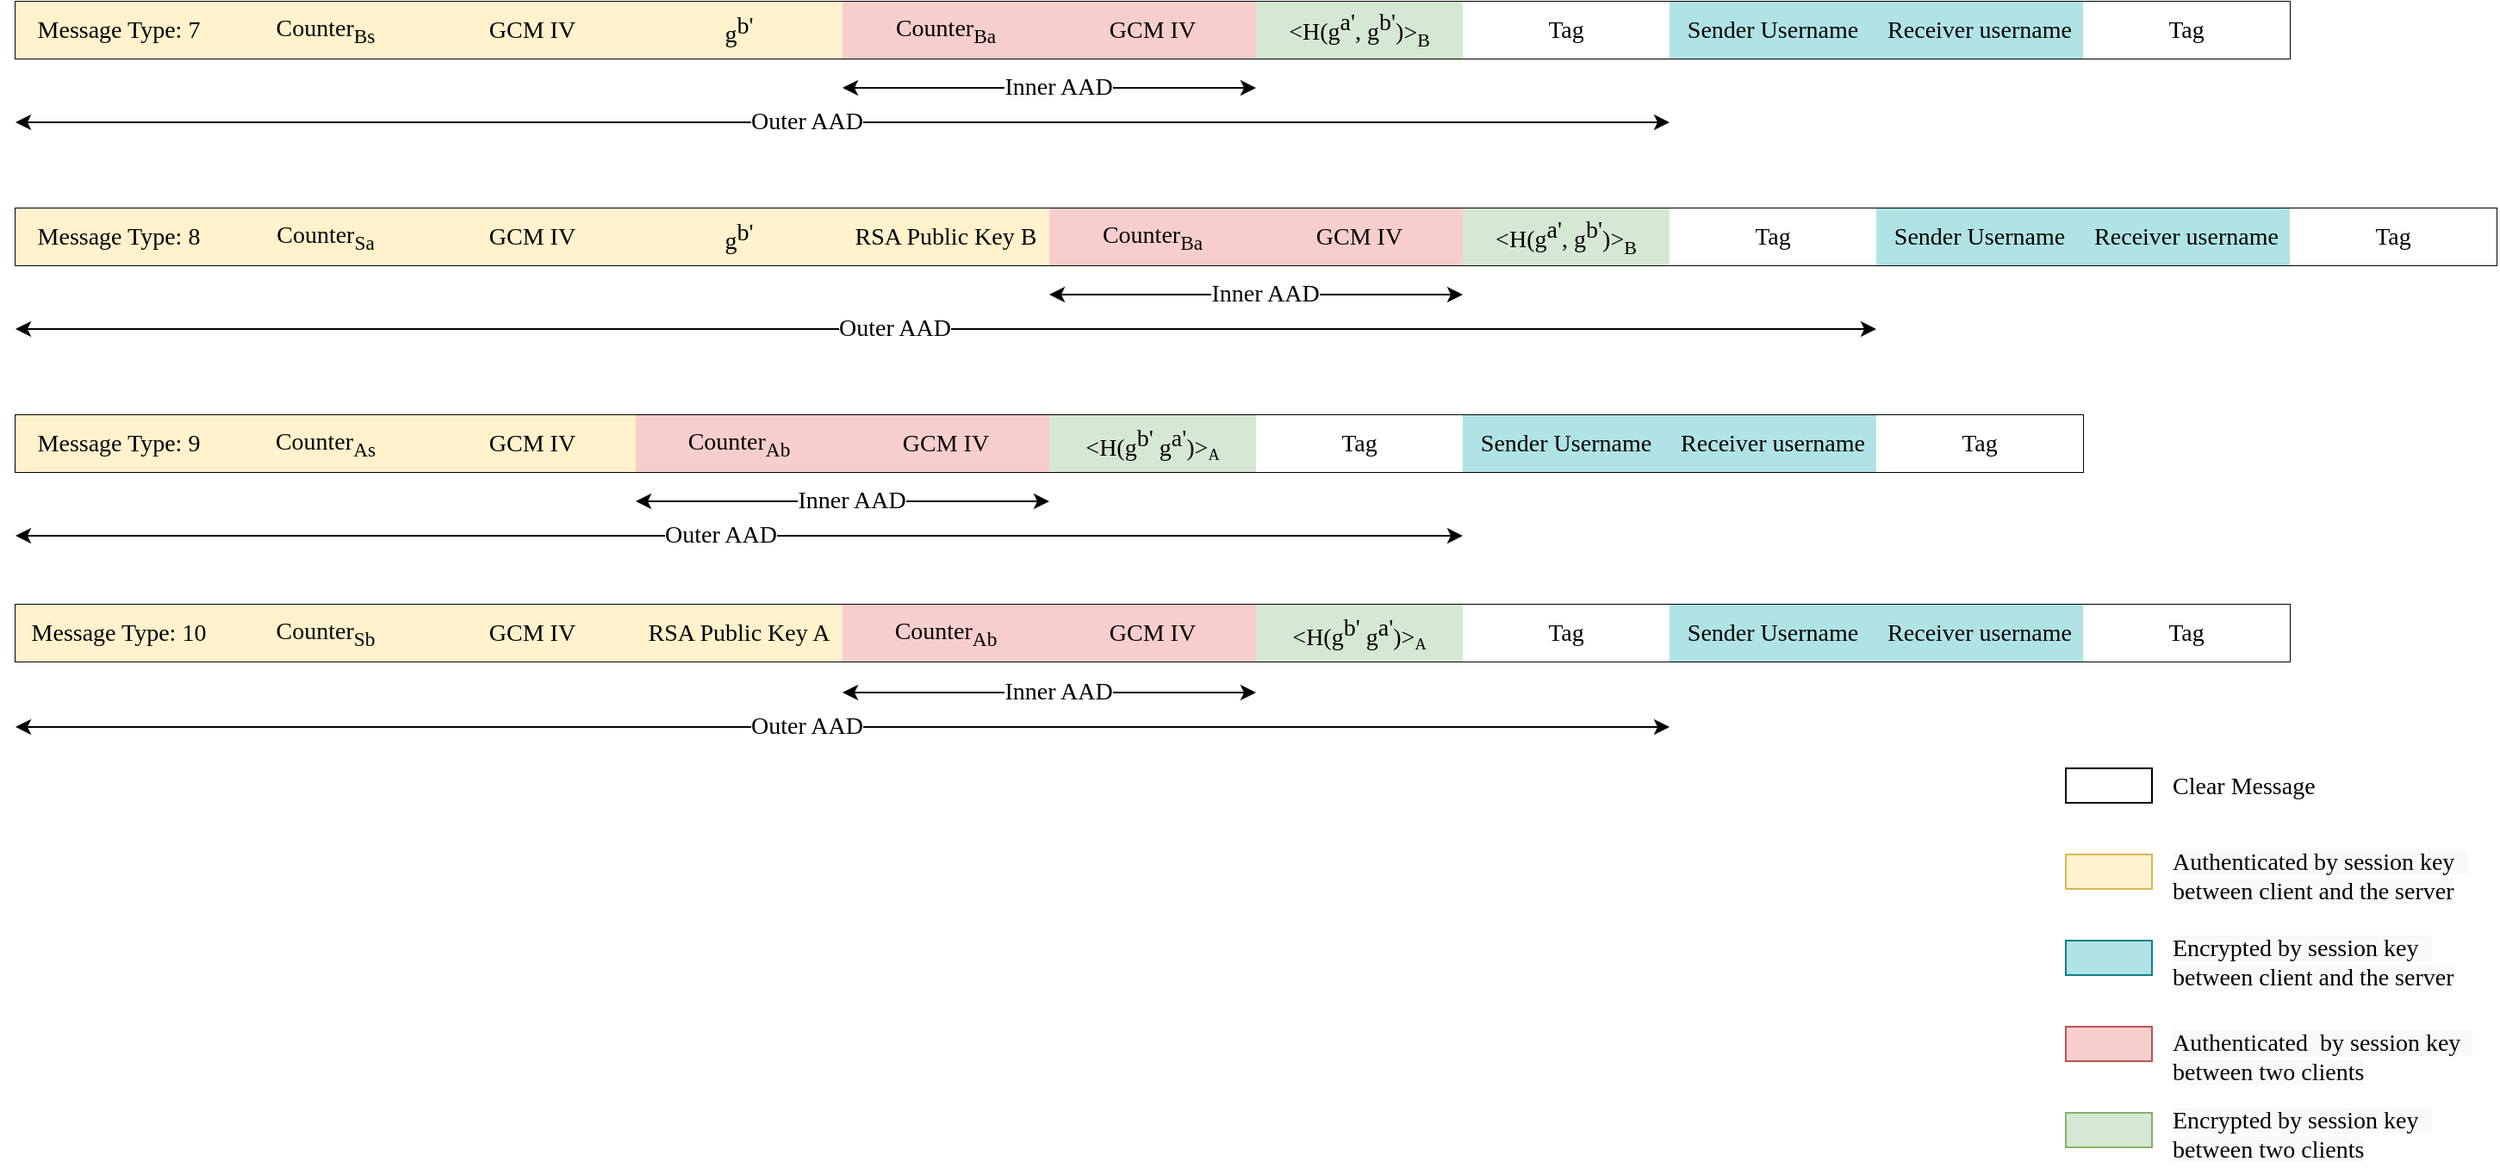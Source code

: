 <mxfile version="14.9.0" type="github">
  <diagram id="RSU8EzeiBVL8Lz67zNbf" name="Page-1">
    <mxGraphModel dx="2881" dy="1009" grid="1" gridSize="10" guides="1" tooltips="1" connect="1" arrows="1" fold="1" page="1" pageScale="1" pageWidth="850" pageHeight="1100" math="0" shadow="0">
      <root>
        <mxCell id="0" />
        <mxCell id="1" parent="0" />
        <mxCell id="AgpCbO9FbuPy1deqUi69-28" value="" style="shape=table;html=1;whiteSpace=wrap;startSize=0;container=1;collapsible=0;childLayout=tableLayout;fontFamily=Times New Roman;fontSize=14;" vertex="1" parent="1">
          <mxGeometry y="1070" width="1440" height="33" as="geometry" />
        </mxCell>
        <mxCell id="AgpCbO9FbuPy1deqUi69-29" value="" style="shape=partialRectangle;html=1;whiteSpace=wrap;collapsible=0;dropTarget=0;pointerEvents=0;fillColor=none;top=0;left=0;bottom=0;right=0;points=[[0,0.5],[1,0.5]];portConstraint=eastwest;fontFamily=Times New Roman;fontSize=14;" vertex="1" parent="AgpCbO9FbuPy1deqUi69-28">
          <mxGeometry width="1440" height="33" as="geometry" />
        </mxCell>
        <mxCell id="AgpCbO9FbuPy1deqUi69-30" value="Message Type: 8" style="shape=partialRectangle;html=1;whiteSpace=wrap;connectable=0;fillColor=#fff2cc;top=0;left=0;bottom=0;right=0;overflow=hidden;strokeColor=#d6b656;fontFamily=Times New Roman;fontSize=14;" vertex="1" parent="AgpCbO9FbuPy1deqUi69-29">
          <mxGeometry width="120" height="33" as="geometry" />
        </mxCell>
        <mxCell id="AgpCbO9FbuPy1deqUi69-31" value="Counter&lt;sub&gt;Sa&lt;/sub&gt;" style="shape=partialRectangle;html=1;whiteSpace=wrap;connectable=0;fillColor=#fff2cc;top=0;left=0;bottom=0;right=0;overflow=hidden;strokeColor=#d6b656;fontFamily=Times New Roman;fontSize=14;" vertex="1" parent="AgpCbO9FbuPy1deqUi69-29">
          <mxGeometry x="120" width="120" height="33" as="geometry" />
        </mxCell>
        <mxCell id="AgpCbO9FbuPy1deqUi69-32" value="GCM IV" style="shape=partialRectangle;html=1;whiteSpace=wrap;connectable=0;fillColor=#fff2cc;top=0;left=0;bottom=0;right=0;overflow=hidden;strokeColor=#d6b656;fontFamily=Times New Roman;fontSize=14;" vertex="1" parent="AgpCbO9FbuPy1deqUi69-29">
          <mxGeometry x="240" width="120" height="33" as="geometry" />
        </mxCell>
        <mxCell id="AgpCbO9FbuPy1deqUi69-33" value="g&lt;span style=&quot;font-size: 14px;&quot;&gt;&lt;sup style=&quot;font-size: 14px;&quot;&gt;b&#39;&lt;/sup&gt;&lt;/span&gt;" style="shape=partialRectangle;html=1;whiteSpace=wrap;connectable=0;top=0;left=0;bottom=0;right=0;overflow=hidden;fillColor=#fff2cc;strokeColor=#d6b656;fontFamily=Times New Roman;fontSize=14;" vertex="1" parent="AgpCbO9FbuPy1deqUi69-29">
          <mxGeometry x="360" width="120" height="33" as="geometry" />
        </mxCell>
        <mxCell id="AgpCbO9FbuPy1deqUi69-34" value="RSA Public Key B" style="shape=partialRectangle;html=1;whiteSpace=wrap;connectable=0;fillColor=#fff2cc;top=0;left=0;bottom=0;right=0;overflow=hidden;strokeColor=#d6b656;fontFamily=Times New Roman;fontSize=14;" vertex="1" parent="AgpCbO9FbuPy1deqUi69-29">
          <mxGeometry x="480" width="120" height="33" as="geometry" />
        </mxCell>
        <mxCell id="AgpCbO9FbuPy1deqUi69-35" value="Counter&lt;sub&gt;Ba&lt;/sub&gt;" style="shape=partialRectangle;html=1;whiteSpace=wrap;connectable=0;top=0;left=0;bottom=0;right=0;overflow=hidden;fontSize=14;fillColor=#f8cecc;strokeColor=#b85450;fontFamily=Times New Roman;" vertex="1" parent="AgpCbO9FbuPy1deqUi69-29">
          <mxGeometry x="600" width="120" height="33" as="geometry" />
        </mxCell>
        <mxCell id="AgpCbO9FbuPy1deqUi69-36" value="&lt;span&gt;GCM IV&lt;/span&gt;" style="shape=partialRectangle;html=1;whiteSpace=wrap;connectable=0;top=0;left=0;bottom=0;right=0;overflow=hidden;fontSize=14;fillColor=#f8cecc;strokeColor=#b85450;fontFamily=Times New Roman;" vertex="1" parent="AgpCbO9FbuPy1deqUi69-29">
          <mxGeometry x="720" width="120" height="33" as="geometry" />
        </mxCell>
        <mxCell id="AgpCbO9FbuPy1deqUi69-37" value="&amp;lt;&lt;span&gt;H(g&lt;/span&gt;&lt;sup style=&quot;font-size: 14px&quot;&gt;a&#39;&lt;/sup&gt;&lt;span style=&quot;font-size: 14px&quot;&gt;,&amp;nbsp;&lt;/span&gt;&lt;span&gt;g&lt;/span&gt;&lt;sup style=&quot;font-size: 14px&quot;&gt;b&#39;&lt;/sup&gt;&lt;font&gt;&lt;font style=&quot;font-size: 14px&quot;&gt;)&lt;/font&gt;&lt;/font&gt;&amp;gt;&lt;sub style=&quot;font-size: 11px&quot;&gt;B&lt;/sub&gt;" style="shape=partialRectangle;html=1;whiteSpace=wrap;connectable=0;top=0;left=0;bottom=0;right=0;overflow=hidden;fontSize=14;fillColor=#d5e8d4;strokeColor=#82b366;fontFamily=Times New Roman;" vertex="1" parent="AgpCbO9FbuPy1deqUi69-29">
          <mxGeometry x="840" width="120" height="33" as="geometry" />
        </mxCell>
        <mxCell id="AgpCbO9FbuPy1deqUi69-38" value="Tag" style="shape=partialRectangle;html=1;whiteSpace=wrap;connectable=0;top=0;left=0;bottom=0;right=0;overflow=hidden;fontSize=14;fontFamily=Times New Roman;" vertex="1" parent="AgpCbO9FbuPy1deqUi69-29">
          <mxGeometry x="960" width="120" height="33" as="geometry" />
        </mxCell>
        <mxCell id="AgpCbO9FbuPy1deqUi69-39" value="Sender Username" style="shape=partialRectangle;html=1;whiteSpace=wrap;connectable=0;fillColor=#b0e3e6;top=0;left=0;bottom=0;right=0;overflow=hidden;strokeColor=#0e8088;fontFamily=Times New Roman;fontSize=14;" vertex="1" parent="AgpCbO9FbuPy1deqUi69-29">
          <mxGeometry x="1080" width="120" height="33" as="geometry" />
        </mxCell>
        <mxCell id="AgpCbO9FbuPy1deqUi69-40" value="Receiver username" style="shape=partialRectangle;html=1;whiteSpace=wrap;connectable=0;fillColor=#b0e3e6;top=0;left=0;bottom=0;right=0;overflow=hidden;strokeColor=#0e8088;fontFamily=Times New Roman;fontSize=14;" vertex="1" parent="AgpCbO9FbuPy1deqUi69-29">
          <mxGeometry x="1200" width="120" height="33" as="geometry" />
        </mxCell>
        <mxCell id="AgpCbO9FbuPy1deqUi69-41" value="Tag" style="shape=partialRectangle;html=1;whiteSpace=wrap;connectable=0;top=0;left=0;bottom=0;right=0;overflow=hidden;fontSize=14;fontFamily=Times New Roman;" vertex="1" parent="AgpCbO9FbuPy1deqUi69-29">
          <mxGeometry x="1320" width="120" height="33" as="geometry" />
        </mxCell>
        <mxCell id="AgpCbO9FbuPy1deqUi69-42" value="" style="shape=table;html=1;whiteSpace=wrap;startSize=0;container=1;collapsible=0;childLayout=tableLayout;fontFamily=Times New Roman;fontSize=14;" vertex="1" parent="1">
          <mxGeometry y="1190" width="1200" height="33" as="geometry" />
        </mxCell>
        <mxCell id="AgpCbO9FbuPy1deqUi69-43" value="" style="shape=partialRectangle;html=1;whiteSpace=wrap;collapsible=0;dropTarget=0;pointerEvents=0;fillColor=none;top=0;left=0;bottom=0;right=0;points=[[0,0.5],[1,0.5]];portConstraint=eastwest;fontFamily=Times New Roman;fontSize=14;" vertex="1" parent="AgpCbO9FbuPy1deqUi69-42">
          <mxGeometry width="1200" height="33" as="geometry" />
        </mxCell>
        <mxCell id="AgpCbO9FbuPy1deqUi69-44" value="Message Type: 9" style="shape=partialRectangle;html=1;whiteSpace=wrap;connectable=0;fillColor=#fff2cc;top=0;left=0;bottom=0;right=0;overflow=hidden;strokeColor=#d6b656;fontFamily=Times New Roman;fontSize=14;" vertex="1" parent="AgpCbO9FbuPy1deqUi69-43">
          <mxGeometry width="120" height="33" as="geometry" />
        </mxCell>
        <mxCell id="AgpCbO9FbuPy1deqUi69-45" value="Counter&lt;sub&gt;As&lt;/sub&gt;" style="shape=partialRectangle;html=1;whiteSpace=wrap;connectable=0;fillColor=#fff2cc;top=0;left=0;bottom=0;right=0;overflow=hidden;strokeColor=#d6b656;fontFamily=Times New Roman;fontSize=14;" vertex="1" parent="AgpCbO9FbuPy1deqUi69-43">
          <mxGeometry x="120" width="120" height="33" as="geometry" />
        </mxCell>
        <mxCell id="AgpCbO9FbuPy1deqUi69-46" value="GCM IV" style="shape=partialRectangle;html=1;whiteSpace=wrap;connectable=0;fillColor=#fff2cc;top=0;left=0;bottom=0;right=0;overflow=hidden;strokeColor=#d6b656;fontFamily=Times New Roman;fontSize=14;" vertex="1" parent="AgpCbO9FbuPy1deqUi69-43">
          <mxGeometry x="240" width="120" height="33" as="geometry" />
        </mxCell>
        <mxCell id="AgpCbO9FbuPy1deqUi69-47" value="Counter&lt;sub&gt;Ab&lt;/sub&gt;" style="shape=partialRectangle;html=1;whiteSpace=wrap;connectable=0;top=0;left=0;bottom=0;right=0;overflow=hidden;fontSize=14;fillColor=#f8cecc;strokeColor=#b85450;fontFamily=Times New Roman;" vertex="1" parent="AgpCbO9FbuPy1deqUi69-43">
          <mxGeometry x="360" width="120" height="33" as="geometry" />
        </mxCell>
        <mxCell id="AgpCbO9FbuPy1deqUi69-48" value="&lt;span&gt;GCM IV&lt;/span&gt;" style="shape=partialRectangle;html=1;whiteSpace=wrap;connectable=0;top=0;left=0;bottom=0;right=0;overflow=hidden;fontSize=14;fillColor=#f8cecc;strokeColor=#b85450;fontFamily=Times New Roman;" vertex="1" parent="AgpCbO9FbuPy1deqUi69-43">
          <mxGeometry x="480" width="120" height="33" as="geometry" />
        </mxCell>
        <mxCell id="AgpCbO9FbuPy1deqUi69-49" value="&amp;lt;H(&lt;span&gt;g&lt;/span&gt;&lt;sup style=&quot;font-size: 14px&quot;&gt;b&#39;&lt;/sup&gt;&lt;span&gt;&amp;nbsp;g&lt;/span&gt;&lt;sup style=&quot;font-size: 14px&quot;&gt;a&#39;&lt;/sup&gt;&lt;font style=&quot;font-size: 14px&quot;&gt;)&lt;/font&gt;&amp;gt;&lt;font style=&quot;font-size: 11px&quot;&gt;&lt;sub&gt;A&lt;/sub&gt;&lt;/font&gt;" style="shape=partialRectangle;html=1;whiteSpace=wrap;connectable=0;top=0;left=0;bottom=0;right=0;overflow=hidden;fontSize=14;fillColor=#d5e8d4;strokeColor=#82b366;fontFamily=Times New Roman;" vertex="1" parent="AgpCbO9FbuPy1deqUi69-43">
          <mxGeometry x="600" width="120" height="33" as="geometry" />
        </mxCell>
        <mxCell id="AgpCbO9FbuPy1deqUi69-50" value="Tag" style="shape=partialRectangle;html=1;whiteSpace=wrap;connectable=0;top=0;left=0;bottom=0;right=0;overflow=hidden;fontSize=14;fontFamily=Times New Roman;" vertex="1" parent="AgpCbO9FbuPy1deqUi69-43">
          <mxGeometry x="720" width="120" height="33" as="geometry" />
        </mxCell>
        <mxCell id="AgpCbO9FbuPy1deqUi69-51" value="Sender Username" style="shape=partialRectangle;html=1;whiteSpace=wrap;connectable=0;fillColor=#b0e3e6;top=0;left=0;bottom=0;right=0;overflow=hidden;strokeColor=#0e8088;fontFamily=Times New Roman;fontSize=14;" vertex="1" parent="AgpCbO9FbuPy1deqUi69-43">
          <mxGeometry x="840" width="120" height="33" as="geometry" />
        </mxCell>
        <mxCell id="AgpCbO9FbuPy1deqUi69-52" value="Receiver username" style="shape=partialRectangle;html=1;whiteSpace=wrap;connectable=0;fillColor=#b0e3e6;top=0;left=0;bottom=0;right=0;overflow=hidden;strokeColor=#0e8088;fontFamily=Times New Roman;fontSize=14;" vertex="1" parent="AgpCbO9FbuPy1deqUi69-43">
          <mxGeometry x="960" width="120" height="33" as="geometry" />
        </mxCell>
        <mxCell id="AgpCbO9FbuPy1deqUi69-53" value="Tag" style="shape=partialRectangle;html=1;whiteSpace=wrap;connectable=0;top=0;left=0;bottom=0;right=0;overflow=hidden;fontSize=14;fontFamily=Times New Roman;" vertex="1" parent="AgpCbO9FbuPy1deqUi69-43">
          <mxGeometry x="1080" width="120" height="33" as="geometry" />
        </mxCell>
        <mxCell id="AgpCbO9FbuPy1deqUi69-54" value="" style="shape=table;html=1;whiteSpace=wrap;startSize=0;container=1;collapsible=0;childLayout=tableLayout;fontFamily=Times New Roman;fontSize=14;" vertex="1" parent="1">
          <mxGeometry y="950" width="1320" height="33" as="geometry" />
        </mxCell>
        <mxCell id="AgpCbO9FbuPy1deqUi69-55" value="" style="shape=partialRectangle;html=1;whiteSpace=wrap;collapsible=0;dropTarget=0;pointerEvents=0;fillColor=none;top=0;left=0;bottom=0;right=0;points=[[0,0.5],[1,0.5]];portConstraint=eastwest;fontFamily=Times New Roman;fontSize=14;" vertex="1" parent="AgpCbO9FbuPy1deqUi69-54">
          <mxGeometry width="1320" height="33" as="geometry" />
        </mxCell>
        <mxCell id="AgpCbO9FbuPy1deqUi69-56" value="Message Type: 7" style="shape=partialRectangle;html=1;whiteSpace=wrap;connectable=0;fillColor=#fff2cc;top=0;left=0;bottom=0;right=0;overflow=hidden;strokeColor=#d6b656;fontFamily=Times New Roman;fontSize=14;" vertex="1" parent="AgpCbO9FbuPy1deqUi69-55">
          <mxGeometry width="120" height="33" as="geometry" />
        </mxCell>
        <mxCell id="AgpCbO9FbuPy1deqUi69-57" value="Counter&lt;sub&gt;Bs&lt;/sub&gt;" style="shape=partialRectangle;html=1;whiteSpace=wrap;connectable=0;fillColor=#fff2cc;top=0;left=0;bottom=0;right=0;overflow=hidden;strokeColor=#d6b656;fontFamily=Times New Roman;fontSize=14;" vertex="1" parent="AgpCbO9FbuPy1deqUi69-55">
          <mxGeometry x="120" width="120" height="33" as="geometry" />
        </mxCell>
        <mxCell id="AgpCbO9FbuPy1deqUi69-58" value="GCM IV" style="shape=partialRectangle;html=1;whiteSpace=wrap;connectable=0;fillColor=#fff2cc;top=0;left=0;bottom=0;right=0;overflow=hidden;strokeColor=#d6b656;fontFamily=Times New Roman;fontSize=14;" vertex="1" parent="AgpCbO9FbuPy1deqUi69-55">
          <mxGeometry x="240" width="120" height="33" as="geometry" />
        </mxCell>
        <mxCell id="AgpCbO9FbuPy1deqUi69-59" value="g&lt;span style=&quot;font-size: 14px;&quot;&gt;&lt;sup style=&quot;font-size: 14px;&quot;&gt;b&#39;&lt;/sup&gt;&lt;/span&gt;" style="shape=partialRectangle;html=1;whiteSpace=wrap;connectable=0;fillColor=#fff2cc;top=0;left=0;bottom=0;right=0;overflow=hidden;strokeColor=#d6b656;fontFamily=Times New Roman;fontSize=14;" vertex="1" parent="AgpCbO9FbuPy1deqUi69-55">
          <mxGeometry x="360" width="120" height="33" as="geometry" />
        </mxCell>
        <mxCell id="AgpCbO9FbuPy1deqUi69-60" value="Counter&lt;sub&gt;Ba&lt;/sub&gt;" style="shape=partialRectangle;html=1;whiteSpace=wrap;connectable=0;top=0;left=0;bottom=0;right=0;overflow=hidden;fontSize=14;fillColor=#f8cecc;strokeColor=#b85450;fontFamily=Times New Roman;" vertex="1" parent="AgpCbO9FbuPy1deqUi69-55">
          <mxGeometry x="480" width="120" height="33" as="geometry" />
        </mxCell>
        <mxCell id="AgpCbO9FbuPy1deqUi69-61" value="GCM IV" style="shape=partialRectangle;html=1;whiteSpace=wrap;connectable=0;top=0;left=0;bottom=0;right=0;overflow=hidden;fontSize=14;fillColor=#f8cecc;strokeColor=#b85450;fontFamily=Times New Roman;" vertex="1" parent="AgpCbO9FbuPy1deqUi69-55">
          <mxGeometry x="600" width="120" height="33" as="geometry" />
        </mxCell>
        <mxCell id="AgpCbO9FbuPy1deqUi69-62" value="&lt;font&gt;&amp;lt;H(g&lt;sup style=&quot;font-size: 14px&quot;&gt;a&#39;&lt;/sup&gt;,&amp;nbsp;g&lt;sup style=&quot;font-size: 14px&quot;&gt;b&#39;&lt;/sup&gt;&lt;font style=&quot;font-size: 14px&quot;&gt;)&lt;/font&gt;&lt;/font&gt;&amp;gt;&lt;sub&gt;&lt;font style=&quot;font-size: 11px&quot;&gt;B&lt;/font&gt;&lt;/sub&gt;" style="shape=partialRectangle;html=1;whiteSpace=wrap;connectable=0;top=0;left=0;bottom=0;right=0;overflow=hidden;fontSize=14;fillColor=#d5e8d4;strokeColor=#82b366;fontFamily=Times New Roman;" vertex="1" parent="AgpCbO9FbuPy1deqUi69-55">
          <mxGeometry x="720" width="120" height="33" as="geometry" />
        </mxCell>
        <mxCell id="AgpCbO9FbuPy1deqUi69-63" value="Tag" style="shape=partialRectangle;html=1;whiteSpace=wrap;connectable=0;top=0;left=0;bottom=0;right=0;overflow=hidden;fontSize=14;fontFamily=Times New Roman;" vertex="1" parent="AgpCbO9FbuPy1deqUi69-55">
          <mxGeometry x="840" width="120" height="33" as="geometry" />
        </mxCell>
        <mxCell id="AgpCbO9FbuPy1deqUi69-64" value="Sender Username" style="shape=partialRectangle;html=1;whiteSpace=wrap;connectable=0;fillColor=#b0e3e6;top=0;left=0;bottom=0;right=0;overflow=hidden;strokeColor=#0e8088;fontFamily=Times New Roman;fontSize=14;" vertex="1" parent="AgpCbO9FbuPy1deqUi69-55">
          <mxGeometry x="960" width="120" height="33" as="geometry" />
        </mxCell>
        <mxCell id="AgpCbO9FbuPy1deqUi69-65" value="Receiver username" style="shape=partialRectangle;html=1;whiteSpace=wrap;connectable=0;fillColor=#b0e3e6;top=0;left=0;bottom=0;right=0;overflow=hidden;strokeColor=#0e8088;fontFamily=Times New Roman;fontSize=14;" vertex="1" parent="AgpCbO9FbuPy1deqUi69-55">
          <mxGeometry x="1080" width="120" height="33" as="geometry" />
        </mxCell>
        <mxCell id="AgpCbO9FbuPy1deqUi69-66" value="Tag" style="shape=partialRectangle;html=1;whiteSpace=wrap;connectable=0;top=0;left=0;bottom=0;right=0;overflow=hidden;fontFamily=Times New Roman;fontSize=14;" vertex="1" parent="AgpCbO9FbuPy1deqUi69-55">
          <mxGeometry x="1200" width="120" height="33" as="geometry" />
        </mxCell>
        <mxCell id="AgpCbO9FbuPy1deqUi69-69" value="" style="shape=table;html=1;whiteSpace=wrap;startSize=0;container=1;collapsible=0;childLayout=tableLayout;fontFamily=Times New Roman;fontSize=14;" vertex="1" parent="1">
          <mxGeometry y="1300" width="1320" height="33" as="geometry" />
        </mxCell>
        <mxCell id="AgpCbO9FbuPy1deqUi69-70" value="" style="shape=partialRectangle;html=1;whiteSpace=wrap;collapsible=0;dropTarget=0;pointerEvents=0;fillColor=none;top=0;left=0;bottom=0;right=0;points=[[0,0.5],[1,0.5]];portConstraint=eastwest;fontFamily=Times New Roman;fontSize=14;" vertex="1" parent="AgpCbO9FbuPy1deqUi69-69">
          <mxGeometry width="1320" height="33" as="geometry" />
        </mxCell>
        <mxCell id="AgpCbO9FbuPy1deqUi69-71" value="Message Type: 10" style="shape=partialRectangle;html=1;whiteSpace=wrap;connectable=0;fillColor=#fff2cc;top=0;left=0;bottom=0;right=0;overflow=hidden;strokeColor=#d6b656;fontFamily=Times New Roman;fontSize=14;" vertex="1" parent="AgpCbO9FbuPy1deqUi69-70">
          <mxGeometry width="120" height="33" as="geometry" />
        </mxCell>
        <mxCell id="AgpCbO9FbuPy1deqUi69-72" value="Counter&lt;sub&gt;Sb&lt;/sub&gt;" style="shape=partialRectangle;html=1;whiteSpace=wrap;connectable=0;fillColor=#fff2cc;top=0;left=0;bottom=0;right=0;overflow=hidden;strokeColor=#d6b656;fontFamily=Times New Roman;fontSize=14;" vertex="1" parent="AgpCbO9FbuPy1deqUi69-70">
          <mxGeometry x="120" width="120" height="33" as="geometry" />
        </mxCell>
        <mxCell id="AgpCbO9FbuPy1deqUi69-73" value="GCM IV" style="shape=partialRectangle;html=1;whiteSpace=wrap;connectable=0;fillColor=#fff2cc;top=0;left=0;bottom=0;right=0;overflow=hidden;strokeColor=#d6b656;fontFamily=Times New Roman;fontSize=14;" vertex="1" parent="AgpCbO9FbuPy1deqUi69-70">
          <mxGeometry x="240" width="120" height="33" as="geometry" />
        </mxCell>
        <mxCell id="AgpCbO9FbuPy1deqUi69-74" value="RSA Public Key A" style="shape=partialRectangle;html=1;whiteSpace=wrap;connectable=0;fillColor=#fff2cc;top=0;left=0;bottom=0;right=0;overflow=hidden;strokeColor=#d6b656;fontFamily=Times New Roman;fontSize=14;" vertex="1" parent="AgpCbO9FbuPy1deqUi69-70">
          <mxGeometry x="360" width="120" height="33" as="geometry" />
        </mxCell>
        <mxCell id="AgpCbO9FbuPy1deqUi69-75" value="Counter&lt;sub&gt;Ab&lt;/sub&gt;" style="shape=partialRectangle;html=1;whiteSpace=wrap;connectable=0;top=0;left=0;bottom=0;right=0;overflow=hidden;fontSize=14;fillColor=#f8cecc;strokeColor=#b85450;fontFamily=Times New Roman;" vertex="1" parent="AgpCbO9FbuPy1deqUi69-70">
          <mxGeometry x="480" width="120" height="33" as="geometry" />
        </mxCell>
        <mxCell id="AgpCbO9FbuPy1deqUi69-76" value="&lt;span&gt;GCM IV&lt;/span&gt;" style="shape=partialRectangle;html=1;whiteSpace=wrap;connectable=0;top=0;left=0;bottom=0;right=0;overflow=hidden;fontSize=14;fillColor=#f8cecc;strokeColor=#b85450;fontFamily=Times New Roman;" vertex="1" parent="AgpCbO9FbuPy1deqUi69-70">
          <mxGeometry x="600" width="120" height="33" as="geometry" />
        </mxCell>
        <mxCell id="AgpCbO9FbuPy1deqUi69-77" value="&amp;lt;H(&lt;span&gt;g&lt;/span&gt;&lt;sup style=&quot;font-size: 14px&quot;&gt;b&#39;&lt;/sup&gt;&lt;span&gt;&amp;nbsp;g&lt;/span&gt;&lt;sup style=&quot;font-size: 14px&quot;&gt;a&#39;&lt;/sup&gt;&lt;font style=&quot;font-size: 14px&quot;&gt;)&lt;/font&gt;&amp;gt;&lt;font style=&quot;font-size: 11px&quot;&gt;&lt;sub&gt;A&lt;/sub&gt;&lt;/font&gt;" style="shape=partialRectangle;html=1;whiteSpace=wrap;connectable=0;top=0;left=0;bottom=0;right=0;overflow=hidden;fontSize=14;fillColor=#d5e8d4;strokeColor=#82b366;fontFamily=Times New Roman;" vertex="1" parent="AgpCbO9FbuPy1deqUi69-70">
          <mxGeometry x="720" width="120" height="33" as="geometry" />
        </mxCell>
        <mxCell id="AgpCbO9FbuPy1deqUi69-78" value="Tag" style="shape=partialRectangle;html=1;whiteSpace=wrap;connectable=0;top=0;left=0;bottom=0;right=0;overflow=hidden;fontSize=14;fontFamily=Times New Roman;" vertex="1" parent="AgpCbO9FbuPy1deqUi69-70">
          <mxGeometry x="840" width="120" height="33" as="geometry" />
        </mxCell>
        <mxCell id="AgpCbO9FbuPy1deqUi69-79" value="Sender Username" style="shape=partialRectangle;html=1;whiteSpace=wrap;connectable=0;fillColor=#b0e3e6;top=0;left=0;bottom=0;right=0;overflow=hidden;strokeColor=#0e8088;fontFamily=Times New Roman;fontSize=14;" vertex="1" parent="AgpCbO9FbuPy1deqUi69-70">
          <mxGeometry x="960" width="120" height="33" as="geometry" />
        </mxCell>
        <mxCell id="AgpCbO9FbuPy1deqUi69-80" value="Receiver username" style="shape=partialRectangle;html=1;whiteSpace=wrap;connectable=0;fillColor=#b0e3e6;top=0;left=0;bottom=0;right=0;overflow=hidden;strokeColor=#0e8088;fontFamily=Times New Roman;fontSize=14;" vertex="1" parent="AgpCbO9FbuPy1deqUi69-70">
          <mxGeometry x="1080" width="120" height="33" as="geometry" />
        </mxCell>
        <mxCell id="AgpCbO9FbuPy1deqUi69-81" value="Tag" style="shape=partialRectangle;html=1;whiteSpace=wrap;connectable=0;top=0;left=0;bottom=0;right=0;overflow=hidden;fontSize=14;fontFamily=Times New Roman;" vertex="1" parent="AgpCbO9FbuPy1deqUi69-70">
          <mxGeometry x="1200" width="120" height="33" as="geometry" />
        </mxCell>
        <mxCell id="AgpCbO9FbuPy1deqUi69-82" value="" style="endArrow=classic;startArrow=classic;html=1;fontFamily=Times New Roman;fontSize=14;" edge="1" parent="1">
          <mxGeometry width="50" height="50" relative="1" as="geometry">
            <mxPoint x="-4.547e-13" y="1020" as="sourcePoint" />
            <mxPoint x="960" y="1020" as="targetPoint" />
          </mxGeometry>
        </mxCell>
        <mxCell id="AgpCbO9FbuPy1deqUi69-83" value="Outer AAD" style="edgeLabel;html=1;align=center;verticalAlign=middle;resizable=0;points=[];fontFamily=Times New Roman;fontSize=14;" vertex="1" connectable="0" parent="AgpCbO9FbuPy1deqUi69-82">
          <mxGeometry x="-0.156" relative="1" as="geometry">
            <mxPoint x="54" as="offset" />
          </mxGeometry>
        </mxCell>
        <mxCell id="AgpCbO9FbuPy1deqUi69-84" value="" style="endArrow=classic;startArrow=classic;html=1;fontFamily=Times New Roman;fontSize=14;" edge="1" parent="1">
          <mxGeometry width="50" height="50" relative="1" as="geometry">
            <mxPoint x="480.0" y="1000" as="sourcePoint" />
            <mxPoint x="720" y="1000" as="targetPoint" />
          </mxGeometry>
        </mxCell>
        <mxCell id="AgpCbO9FbuPy1deqUi69-85" value="Inner AAD" style="edgeLabel;html=1;align=center;verticalAlign=middle;resizable=0;points=[];fontFamily=Times New Roman;fontSize=14;" vertex="1" connectable="0" parent="AgpCbO9FbuPy1deqUi69-84">
          <mxGeometry x="-0.156" relative="1" as="geometry">
            <mxPoint x="23" as="offset" />
          </mxGeometry>
        </mxCell>
        <mxCell id="AgpCbO9FbuPy1deqUi69-90" value="" style="endArrow=classic;startArrow=classic;html=1;fontFamily=Times New Roman;fontSize=14;" edge="1" parent="1">
          <mxGeometry width="50" height="50" relative="1" as="geometry">
            <mxPoint y="1140" as="sourcePoint" />
            <mxPoint x="1080" y="1140" as="targetPoint" />
          </mxGeometry>
        </mxCell>
        <mxCell id="AgpCbO9FbuPy1deqUi69-91" value="Outer AAD" style="edgeLabel;html=1;align=center;verticalAlign=middle;resizable=0;points=[];fontFamily=Times New Roman;fontSize=14;" vertex="1" connectable="0" parent="AgpCbO9FbuPy1deqUi69-90">
          <mxGeometry x="-0.156" relative="1" as="geometry">
            <mxPoint x="54" as="offset" />
          </mxGeometry>
        </mxCell>
        <mxCell id="AgpCbO9FbuPy1deqUi69-92" value="" style="endArrow=classic;startArrow=classic;html=1;fontFamily=Times New Roman;fontSize=14;" edge="1" parent="1">
          <mxGeometry width="50" height="50" relative="1" as="geometry">
            <mxPoint x="600" y="1120" as="sourcePoint" />
            <mxPoint x="840" y="1120" as="targetPoint" />
          </mxGeometry>
        </mxCell>
        <mxCell id="AgpCbO9FbuPy1deqUi69-93" value="Inner AAD" style="edgeLabel;html=1;align=center;verticalAlign=middle;resizable=0;points=[];fontFamily=Times New Roman;fontSize=14;" vertex="1" connectable="0" parent="AgpCbO9FbuPy1deqUi69-92">
          <mxGeometry x="-0.156" relative="1" as="geometry">
            <mxPoint x="23" as="offset" />
          </mxGeometry>
        </mxCell>
        <mxCell id="AgpCbO9FbuPy1deqUi69-94" value="" style="endArrow=classic;startArrow=classic;html=1;fontFamily=Times New Roman;fontSize=14;" edge="1" parent="1">
          <mxGeometry width="50" height="50" relative="1" as="geometry">
            <mxPoint x="-4.547e-13" y="1260" as="sourcePoint" />
            <mxPoint x="840" y="1260" as="targetPoint" />
          </mxGeometry>
        </mxCell>
        <mxCell id="AgpCbO9FbuPy1deqUi69-95" value="Outer AAD" style="edgeLabel;html=1;align=center;verticalAlign=middle;resizable=0;points=[];fontFamily=Times New Roman;fontSize=14;" vertex="1" connectable="0" parent="AgpCbO9FbuPy1deqUi69-94">
          <mxGeometry x="-0.156" relative="1" as="geometry">
            <mxPoint x="54" as="offset" />
          </mxGeometry>
        </mxCell>
        <mxCell id="AgpCbO9FbuPy1deqUi69-96" value="" style="endArrow=classic;startArrow=classic;html=1;fontFamily=Times New Roman;fontSize=14;" edge="1" parent="1">
          <mxGeometry width="50" height="50" relative="1" as="geometry">
            <mxPoint x="360.0" y="1240" as="sourcePoint" />
            <mxPoint x="600" y="1240" as="targetPoint" />
          </mxGeometry>
        </mxCell>
        <mxCell id="AgpCbO9FbuPy1deqUi69-97" value="Inner AAD" style="edgeLabel;html=1;align=center;verticalAlign=middle;resizable=0;points=[];fontFamily=Times New Roman;fontSize=14;" vertex="1" connectable="0" parent="AgpCbO9FbuPy1deqUi69-96">
          <mxGeometry x="-0.156" relative="1" as="geometry">
            <mxPoint x="23" as="offset" />
          </mxGeometry>
        </mxCell>
        <mxCell id="AgpCbO9FbuPy1deqUi69-98" value="" style="endArrow=classic;startArrow=classic;html=1;fontFamily=Times New Roman;fontSize=14;" edge="1" parent="1">
          <mxGeometry width="50" height="50" relative="1" as="geometry">
            <mxPoint x="-4.547e-13" y="1371" as="sourcePoint" />
            <mxPoint x="960" y="1371" as="targetPoint" />
          </mxGeometry>
        </mxCell>
        <mxCell id="AgpCbO9FbuPy1deqUi69-99" value="Outer AAD" style="edgeLabel;html=1;align=center;verticalAlign=middle;resizable=0;points=[];fontFamily=Times New Roman;fontSize=14;" vertex="1" connectable="0" parent="AgpCbO9FbuPy1deqUi69-98">
          <mxGeometry x="-0.156" relative="1" as="geometry">
            <mxPoint x="54" as="offset" />
          </mxGeometry>
        </mxCell>
        <mxCell id="AgpCbO9FbuPy1deqUi69-100" value="" style="endArrow=classic;startArrow=classic;html=1;fontFamily=Times New Roman;fontSize=14;" edge="1" parent="1">
          <mxGeometry width="50" height="50" relative="1" as="geometry">
            <mxPoint x="480.0" y="1351" as="sourcePoint" />
            <mxPoint x="720" y="1351" as="targetPoint" />
          </mxGeometry>
        </mxCell>
        <mxCell id="AgpCbO9FbuPy1deqUi69-101" value="Inner AAD" style="edgeLabel;html=1;align=center;verticalAlign=middle;resizable=0;points=[];fontFamily=Times New Roman;fontSize=14;" vertex="1" connectable="0" parent="AgpCbO9FbuPy1deqUi69-100">
          <mxGeometry x="-0.156" relative="1" as="geometry">
            <mxPoint x="23" as="offset" />
          </mxGeometry>
        </mxCell>
        <mxCell id="AgpCbO9FbuPy1deqUi69-102" value="" style="rounded=0;whiteSpace=wrap;html=1;fillColor=#fff2cc;strokeColor=#d6b656;fontFamily=Times New Roman;fontSize=14;" vertex="1" parent="1">
          <mxGeometry x="1190" y="1445" width="50" height="20" as="geometry" />
        </mxCell>
        <mxCell id="AgpCbO9FbuPy1deqUi69-103" value="" style="rounded=0;whiteSpace=wrap;html=1;fontFamily=Times New Roman;fontSize=14;" vertex="1" parent="1">
          <mxGeometry x="1190" y="1395" width="50" height="20" as="geometry" />
        </mxCell>
        <mxCell id="AgpCbO9FbuPy1deqUi69-104" value="" style="rounded=0;whiteSpace=wrap;html=1;fillColor=#b0e3e6;strokeColor=#0e8088;fontFamily=Times New Roman;fontSize=14;" vertex="1" parent="1">
          <mxGeometry x="1190" y="1495" width="50" height="20" as="geometry" />
        </mxCell>
        <mxCell id="AgpCbO9FbuPy1deqUi69-105" value="&lt;div style=&quot;text-align: center&quot;&gt;&lt;span style=&quot;font-size: 14px&quot;&gt;&lt;font face=&quot;times new roman&quot;&gt;Clear Message&lt;/font&gt;&lt;/span&gt;&lt;/div&gt;" style="text;whiteSpace=wrap;html=1;fontColor=none;" vertex="1" parent="1">
          <mxGeometry x="1250" y="1390" width="110" height="30" as="geometry" />
        </mxCell>
        <mxCell id="AgpCbO9FbuPy1deqUi69-106" value="&lt;span style=&quot;color: rgb(0, 0, 0); font-family: &amp;quot;times new roman&amp;quot;; font-size: 14px; font-style: normal; font-weight: 400; letter-spacing: normal; text-align: center; text-indent: 0px; text-transform: none; word-spacing: 0px; background-color: rgb(248, 249, 250); display: inline; float: none;&quot;&gt;Encrypted by session key&amp;nbsp;&amp;nbsp;&lt;/span&gt;&lt;br style=&quot;color: rgb(0, 0, 0); font-family: &amp;quot;times new roman&amp;quot;; font-size: 14px; font-style: normal; font-weight: 400; letter-spacing: normal; text-align: center; text-indent: 0px; text-transform: none; word-spacing: 0px; background-color: rgb(248, 249, 250);&quot;&gt;&lt;span style=&quot;color: rgb(0, 0, 0); font-family: &amp;quot;times new roman&amp;quot;; font-size: 14px; font-style: normal; font-weight: 400; letter-spacing: normal; text-align: center; text-indent: 0px; text-transform: none; word-spacing: 0px; background-color: rgb(248, 249, 250); display: inline; float: none;&quot;&gt;between client and the server&lt;/span&gt;" style="text;whiteSpace=wrap;html=1;fontColor=none;" vertex="1" parent="1">
          <mxGeometry x="1250" y="1485" width="190" height="40" as="geometry" />
        </mxCell>
        <mxCell id="AgpCbO9FbuPy1deqUi69-107" value="&lt;span style=&quot;color: rgb(0 , 0 , 0) ; font-family: &amp;#34;times new roman&amp;#34; ; font-size: 14px ; font-style: normal ; font-weight: 400 ; letter-spacing: normal ; text-align: center ; text-indent: 0px ; text-transform: none ; word-spacing: 0px ; background-color: rgb(248 , 249 , 250) ; display: inline ; float: none&quot;&gt;Authenticated by session key&amp;nbsp;&amp;nbsp;&lt;/span&gt;&lt;br style=&quot;color: rgb(0 , 0 , 0) ; font-family: &amp;#34;times new roman&amp;#34; ; font-size: 14px ; font-style: normal ; font-weight: 400 ; letter-spacing: normal ; text-align: center ; text-indent: 0px ; text-transform: none ; word-spacing: 0px ; background-color: rgb(248 , 249 , 250)&quot;&gt;&lt;span style=&quot;color: rgb(0 , 0 , 0) ; font-family: &amp;#34;times new roman&amp;#34; ; font-size: 14px ; font-style: normal ; font-weight: 400 ; letter-spacing: normal ; text-align: center ; text-indent: 0px ; text-transform: none ; word-spacing: 0px ; background-color: rgb(248 , 249 , 250) ; display: inline ; float: none&quot;&gt;between client and the server&lt;/span&gt;" style="text;whiteSpace=wrap;html=1;fontColor=none;" vertex="1" parent="1">
          <mxGeometry x="1250" y="1435" width="190" height="40" as="geometry" />
        </mxCell>
        <mxCell id="AgpCbO9FbuPy1deqUi69-114" value="" style="rounded=0;whiteSpace=wrap;html=1;fillColor=#f8cecc;strokeColor=#b85450;fontFamily=Times New Roman;fontSize=14;" vertex="1" parent="1">
          <mxGeometry x="1190" y="1545" width="50" height="20" as="geometry" />
        </mxCell>
        <mxCell id="AgpCbO9FbuPy1deqUi69-115" value="&lt;span style=&quot;color: rgb(0 , 0 , 0) ; font-family: &amp;#34;times new roman&amp;#34; ; font-size: 14px ; font-style: normal ; font-weight: 400 ; letter-spacing: normal ; text-align: center ; text-indent: 0px ; text-transform: none ; word-spacing: 0px ; background-color: rgb(248 , 249 , 250) ; display: inline ; float: none&quot;&gt;Authenticated&amp;nbsp; by session key&amp;nbsp;&amp;nbsp;&lt;/span&gt;&lt;br style=&quot;color: rgb(0 , 0 , 0) ; font-family: &amp;#34;times new roman&amp;#34; ; font-size: 14px ; font-style: normal ; font-weight: 400 ; letter-spacing: normal ; text-align: center ; text-indent: 0px ; text-transform: none ; word-spacing: 0px ; background-color: rgb(248 , 249 , 250)&quot;&gt;&lt;span style=&quot;color: rgb(0 , 0 , 0) ; font-family: &amp;#34;times new roman&amp;#34; ; font-size: 14px ; font-style: normal ; font-weight: 400 ; letter-spacing: normal ; text-align: center ; text-indent: 0px ; text-transform: none ; word-spacing: 0px ; background-color: rgb(248 , 249 , 250) ; display: inline ; float: none&quot;&gt;between two clients&lt;/span&gt;" style="text;whiteSpace=wrap;html=1;fontColor=none;" vertex="1" parent="1">
          <mxGeometry x="1250" y="1540" width="190" height="40" as="geometry" />
        </mxCell>
        <mxCell id="AgpCbO9FbuPy1deqUi69-118" value="" style="rounded=0;whiteSpace=wrap;html=1;fillColor=#d5e8d4;strokeColor=#82b366;fontFamily=Times New Roman;fontSize=14;" vertex="1" parent="1">
          <mxGeometry x="1190" y="1595" width="50" height="20" as="geometry" />
        </mxCell>
        <mxCell id="AgpCbO9FbuPy1deqUi69-119" value="&lt;span style=&quot;color: rgb(0 , 0 , 0) ; font-family: &amp;#34;times new roman&amp;#34; ; font-size: 14px ; font-style: normal ; font-weight: 400 ; letter-spacing: normal ; text-align: center ; text-indent: 0px ; text-transform: none ; word-spacing: 0px ; background-color: rgb(248 , 249 , 250) ; display: inline ; float: none&quot;&gt;Encrypted by session key&amp;nbsp;&amp;nbsp;&lt;/span&gt;&lt;br style=&quot;color: rgb(0 , 0 , 0) ; font-family: &amp;#34;times new roman&amp;#34; ; font-size: 14px ; font-style: normal ; font-weight: 400 ; letter-spacing: normal ; text-align: center ; text-indent: 0px ; text-transform: none ; word-spacing: 0px ; background-color: rgb(248 , 249 , 250)&quot;&gt;&lt;span style=&quot;color: rgb(0 , 0 , 0) ; font-family: &amp;#34;times new roman&amp;#34; ; font-size: 14px ; font-style: normal ; font-weight: 400 ; letter-spacing: normal ; text-align: center ; text-indent: 0px ; text-transform: none ; word-spacing: 0px ; background-color: rgb(248 , 249 , 250) ; display: inline ; float: none&quot;&gt;between two clients&lt;/span&gt;" style="text;whiteSpace=wrap;html=1;fontColor=none;" vertex="1" parent="1">
          <mxGeometry x="1250" y="1585" width="190" height="40" as="geometry" />
        </mxCell>
      </root>
    </mxGraphModel>
  </diagram>
</mxfile>
